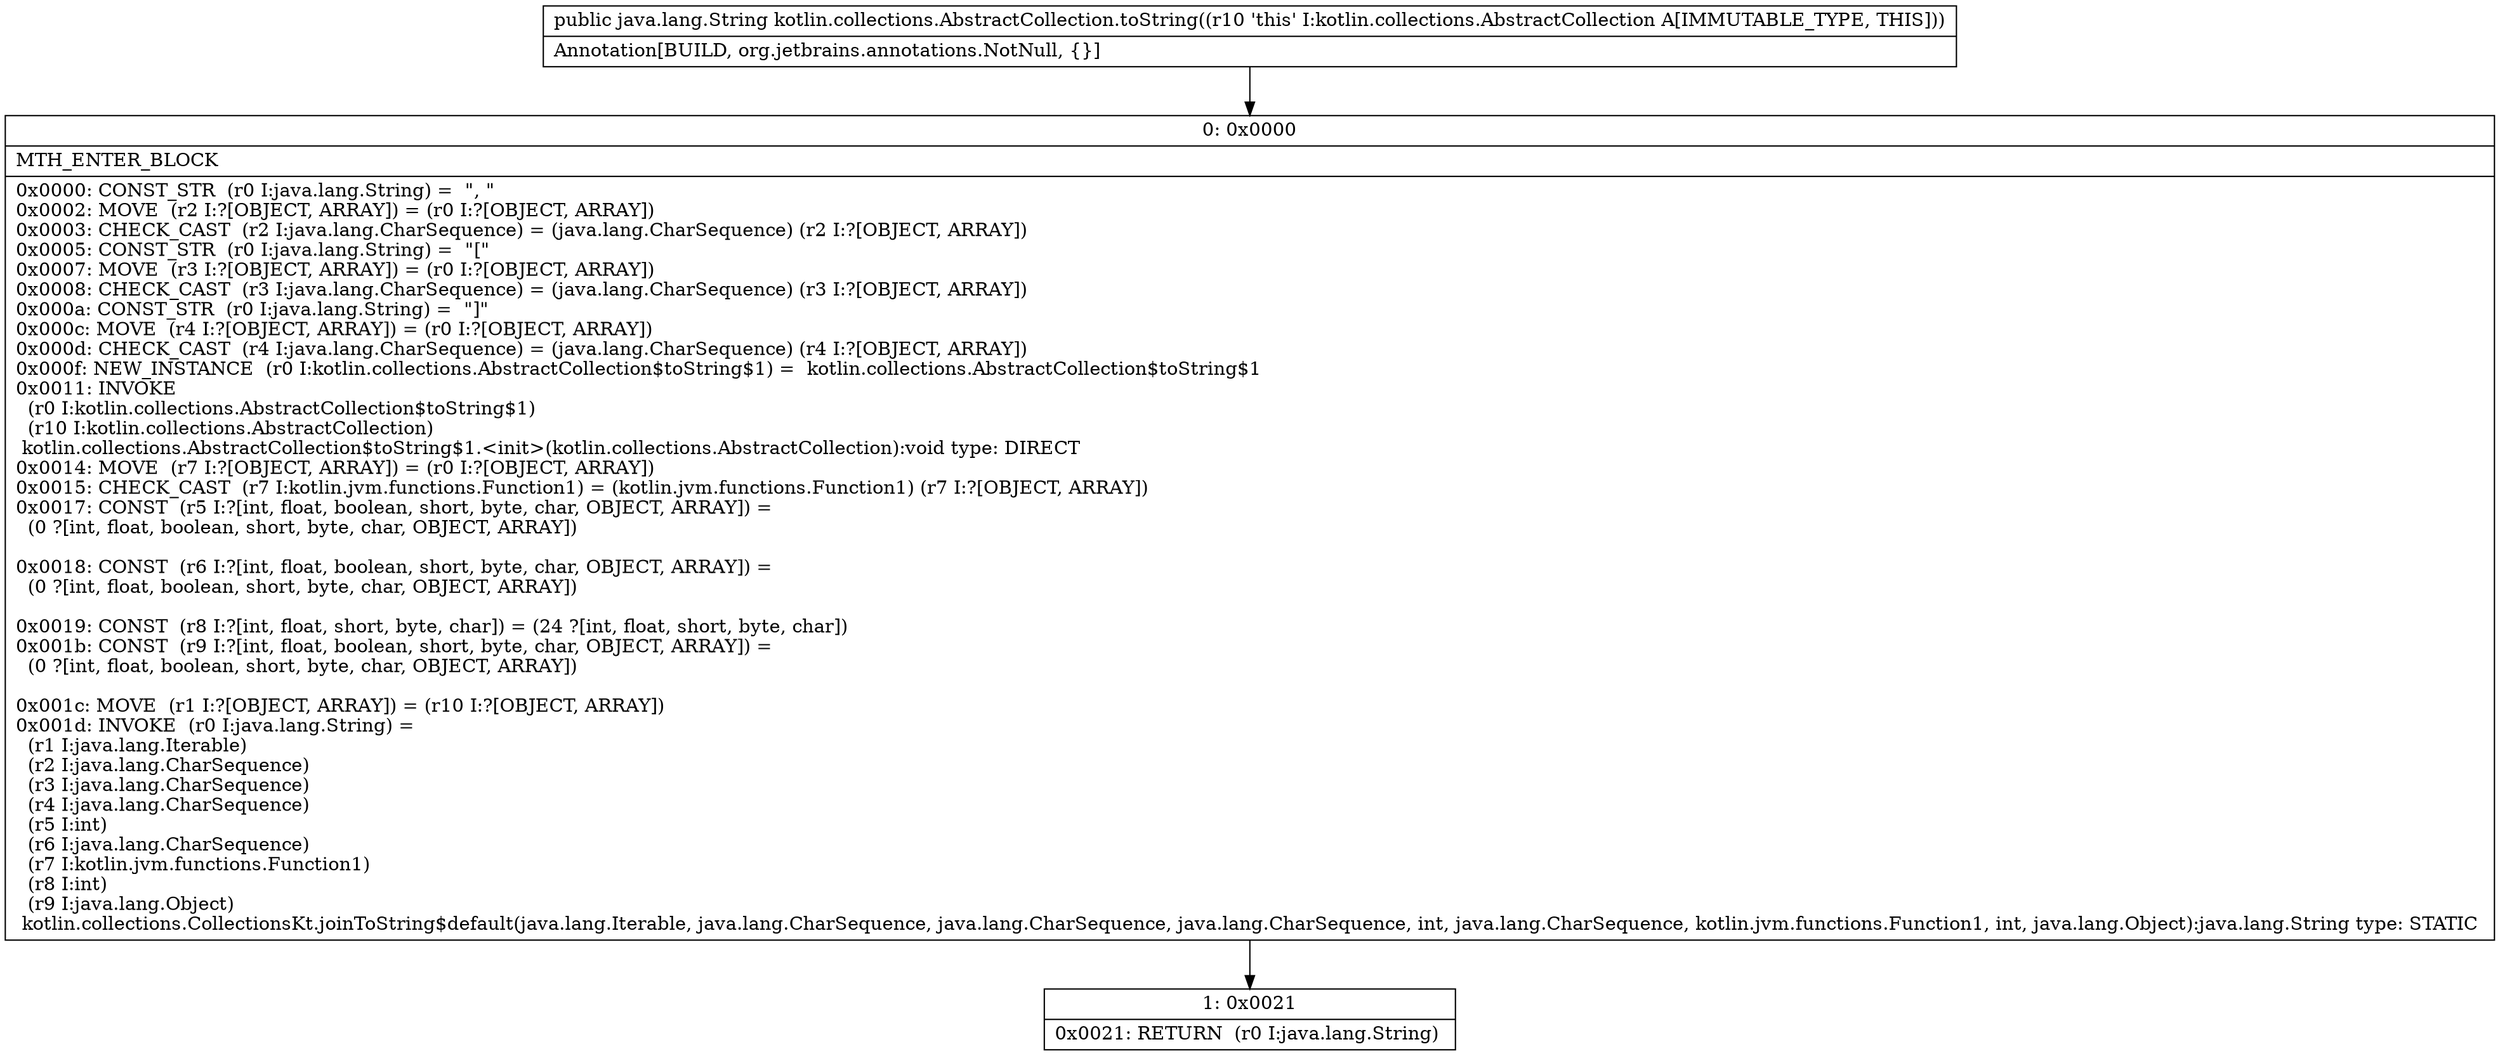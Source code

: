 digraph "CFG forkotlin.collections.AbstractCollection.toString()Ljava\/lang\/String;" {
Node_0 [shape=record,label="{0\:\ 0x0000|MTH_ENTER_BLOCK\l|0x0000: CONST_STR  (r0 I:java.lang.String) =  \", \" \l0x0002: MOVE  (r2 I:?[OBJECT, ARRAY]) = (r0 I:?[OBJECT, ARRAY]) \l0x0003: CHECK_CAST  (r2 I:java.lang.CharSequence) = (java.lang.CharSequence) (r2 I:?[OBJECT, ARRAY]) \l0x0005: CONST_STR  (r0 I:java.lang.String) =  \"[\" \l0x0007: MOVE  (r3 I:?[OBJECT, ARRAY]) = (r0 I:?[OBJECT, ARRAY]) \l0x0008: CHECK_CAST  (r3 I:java.lang.CharSequence) = (java.lang.CharSequence) (r3 I:?[OBJECT, ARRAY]) \l0x000a: CONST_STR  (r0 I:java.lang.String) =  \"]\" \l0x000c: MOVE  (r4 I:?[OBJECT, ARRAY]) = (r0 I:?[OBJECT, ARRAY]) \l0x000d: CHECK_CAST  (r4 I:java.lang.CharSequence) = (java.lang.CharSequence) (r4 I:?[OBJECT, ARRAY]) \l0x000f: NEW_INSTANCE  (r0 I:kotlin.collections.AbstractCollection$toString$1) =  kotlin.collections.AbstractCollection$toString$1 \l0x0011: INVOKE  \l  (r0 I:kotlin.collections.AbstractCollection$toString$1)\l  (r10 I:kotlin.collections.AbstractCollection)\l kotlin.collections.AbstractCollection$toString$1.\<init\>(kotlin.collections.AbstractCollection):void type: DIRECT \l0x0014: MOVE  (r7 I:?[OBJECT, ARRAY]) = (r0 I:?[OBJECT, ARRAY]) \l0x0015: CHECK_CAST  (r7 I:kotlin.jvm.functions.Function1) = (kotlin.jvm.functions.Function1) (r7 I:?[OBJECT, ARRAY]) \l0x0017: CONST  (r5 I:?[int, float, boolean, short, byte, char, OBJECT, ARRAY]) = \l  (0 ?[int, float, boolean, short, byte, char, OBJECT, ARRAY])\l \l0x0018: CONST  (r6 I:?[int, float, boolean, short, byte, char, OBJECT, ARRAY]) = \l  (0 ?[int, float, boolean, short, byte, char, OBJECT, ARRAY])\l \l0x0019: CONST  (r8 I:?[int, float, short, byte, char]) = (24 ?[int, float, short, byte, char]) \l0x001b: CONST  (r9 I:?[int, float, boolean, short, byte, char, OBJECT, ARRAY]) = \l  (0 ?[int, float, boolean, short, byte, char, OBJECT, ARRAY])\l \l0x001c: MOVE  (r1 I:?[OBJECT, ARRAY]) = (r10 I:?[OBJECT, ARRAY]) \l0x001d: INVOKE  (r0 I:java.lang.String) = \l  (r1 I:java.lang.Iterable)\l  (r2 I:java.lang.CharSequence)\l  (r3 I:java.lang.CharSequence)\l  (r4 I:java.lang.CharSequence)\l  (r5 I:int)\l  (r6 I:java.lang.CharSequence)\l  (r7 I:kotlin.jvm.functions.Function1)\l  (r8 I:int)\l  (r9 I:java.lang.Object)\l kotlin.collections.CollectionsKt.joinToString$default(java.lang.Iterable, java.lang.CharSequence, java.lang.CharSequence, java.lang.CharSequence, int, java.lang.CharSequence, kotlin.jvm.functions.Function1, int, java.lang.Object):java.lang.String type: STATIC \l}"];
Node_1 [shape=record,label="{1\:\ 0x0021|0x0021: RETURN  (r0 I:java.lang.String) \l}"];
MethodNode[shape=record,label="{public java.lang.String kotlin.collections.AbstractCollection.toString((r10 'this' I:kotlin.collections.AbstractCollection A[IMMUTABLE_TYPE, THIS]))  | Annotation[BUILD, org.jetbrains.annotations.NotNull, \{\}]\l}"];
MethodNode -> Node_0;
Node_0 -> Node_1;
}

